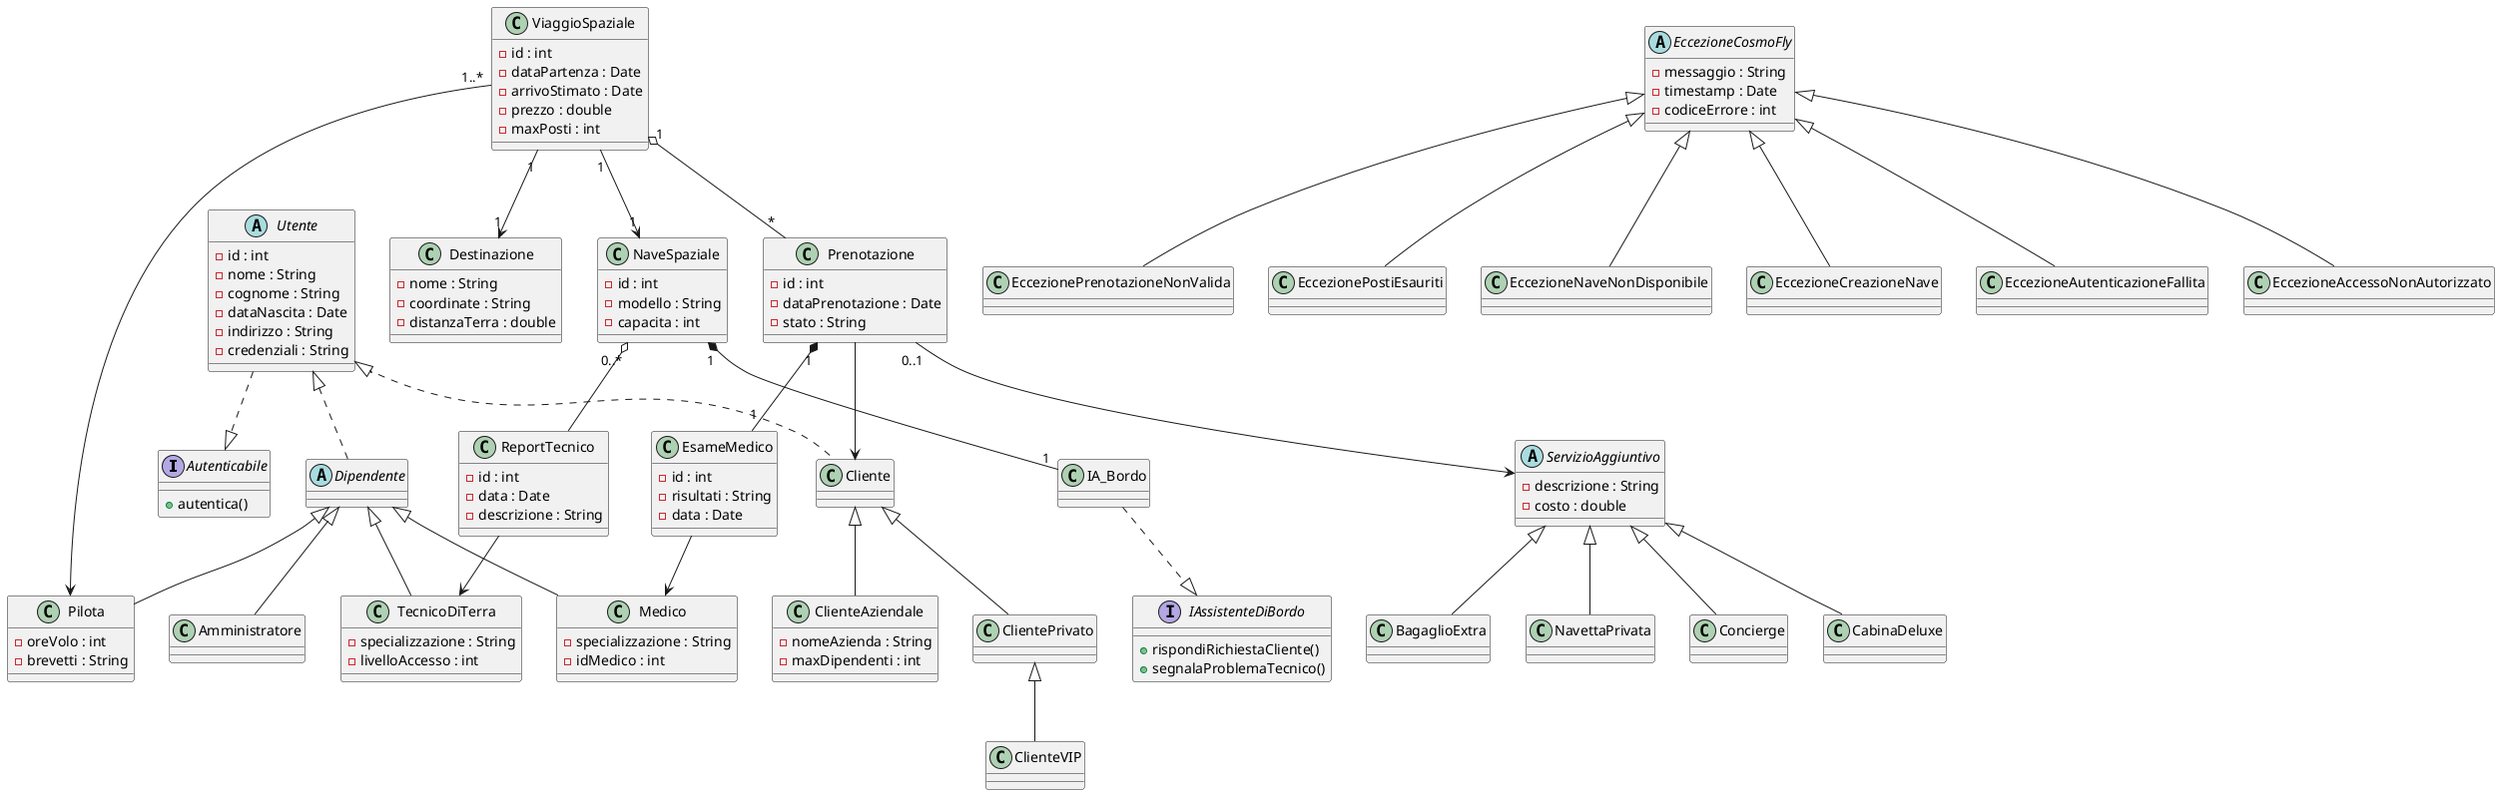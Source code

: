 @startuml

'=== Interfacce ===
interface Autenticabile {
  +autentica()
}
interface IAssistenteDiBordo {
  +rispondiRichiestaCliente()
  +segnalaProblemaTecnico()
}

'=== Utenti ===
abstract class Utente {
  -id : int
  -nome : String
  -cognome : String
  -dataNascita : Date
  -indirizzo : String
  -credenziali : String
}
Utente <|.. Cliente
Utente <|.. Dipendente
Utente ..|> Autenticabile

class Cliente
class ClientePrivato
class ClienteVIP
class ClienteAziendale {
  -nomeAzienda : String
  -maxDipendenti : int
}
Cliente <|-- ClientePrivato
ClientePrivato <|-- ClienteVIP
Cliente <|-- ClienteAziendale

abstract class Dipendente
Dipendente <|-- Pilota
Dipendente <|-- Medico
Dipendente <|-- TecnicoDiTerra
Dipendente <|-- Amministratore

class Pilota {
  -oreVolo : int
  -brevetti : String
}
class Medico {
  -specializzazione : String
  -idMedico : int
}
class TecnicoDiTerra {
  -specializzazione : String
  -livelloAccesso : int
}
class Amministratore

'=== Viaggi e prenotazioni ===
class ViaggioSpaziale {
  -id : int
  -dataPartenza : Date
  -arrivoStimato : Date
  -prezzo : double
  -maxPosti : int
}
class Destinazione {
  -nome : String
  -coordinate : String
  -distanzaTerra : double
}
class Prenotazione {
  -id : int
  -dataPrenotazione : Date
  -stato : String
}
class EsameMedico {
  -id : int
  -risultati : String
  -data : Date
}
abstract class ServizioAggiuntivo {
  -descrizione : String
  -costo : double
}
class NavettaPrivata
class Concierge
class CabinaDeluxe
class BagaglioExtra

'=== Navi e manutenzione ===
class NaveSpaziale {
  -id : int
  -modello : String
  -capacita : int
}
class IA_Bordo {
}
IA_Bordo ..|> IAssistenteDiBordo

class ReportTecnico {
  -id : int
  -data : Date
  -descrizione : String
}

'=== Relazioni ===
ViaggioSpaziale "1" --> "1" Destinazione
ViaggioSpaziale "1" --> "1" NaveSpaziale
ViaggioSpaziale "1" o-- "*" Prenotazione
Prenotazione "1" *-- "1" EsameMedico
Prenotazione "0..1" --> ServizioAggiuntivo
ServizioAggiuntivo <|-- NavettaPrivata
ServizioAggiuntivo <|-- Concierge
ServizioAggiuntivo <|-- CabinaDeluxe
ServizioAggiuntivo <|-- BagaglioExtra
NaveSpaziale "1" *-- "1" IA_Bordo
NaveSpaziale "0..*" o-- ReportTecnico
ReportTecnico --> TecnicoDiTerra
Prenotazione --> Cliente
EsameMedico --> Medico
ViaggioSpaziale "1..*" --> Pilota

'=== Eccezioni ===
abstract class EccezioneCosmoFly {
  -messaggio : String
  -timestamp : Date
  -codiceErrore : int
}
class EccezionePrenotazioneNonValida
class EccezionePostiEsauriti
class EccezioneNaveNonDisponibile
class EccezioneCreazioneNave
class EccezioneAutenticazioneFallita
class EccezioneAccessoNonAutorizzato

EccezioneCosmoFly <|-- EccezionePrenotazioneNonValida
EccezioneCosmoFly <|-- EccezionePostiEsauriti
EccezioneCosmoFly <|-- EccezioneNaveNonDisponibile
EccezioneCosmoFly <|-- EccezioneCreazioneNave
EccezioneCosmoFly <|-- EccezioneAutenticazioneFallita
EccezioneCosmoFly <|-- EccezioneAccessoNonAutorizzato

@enduml
